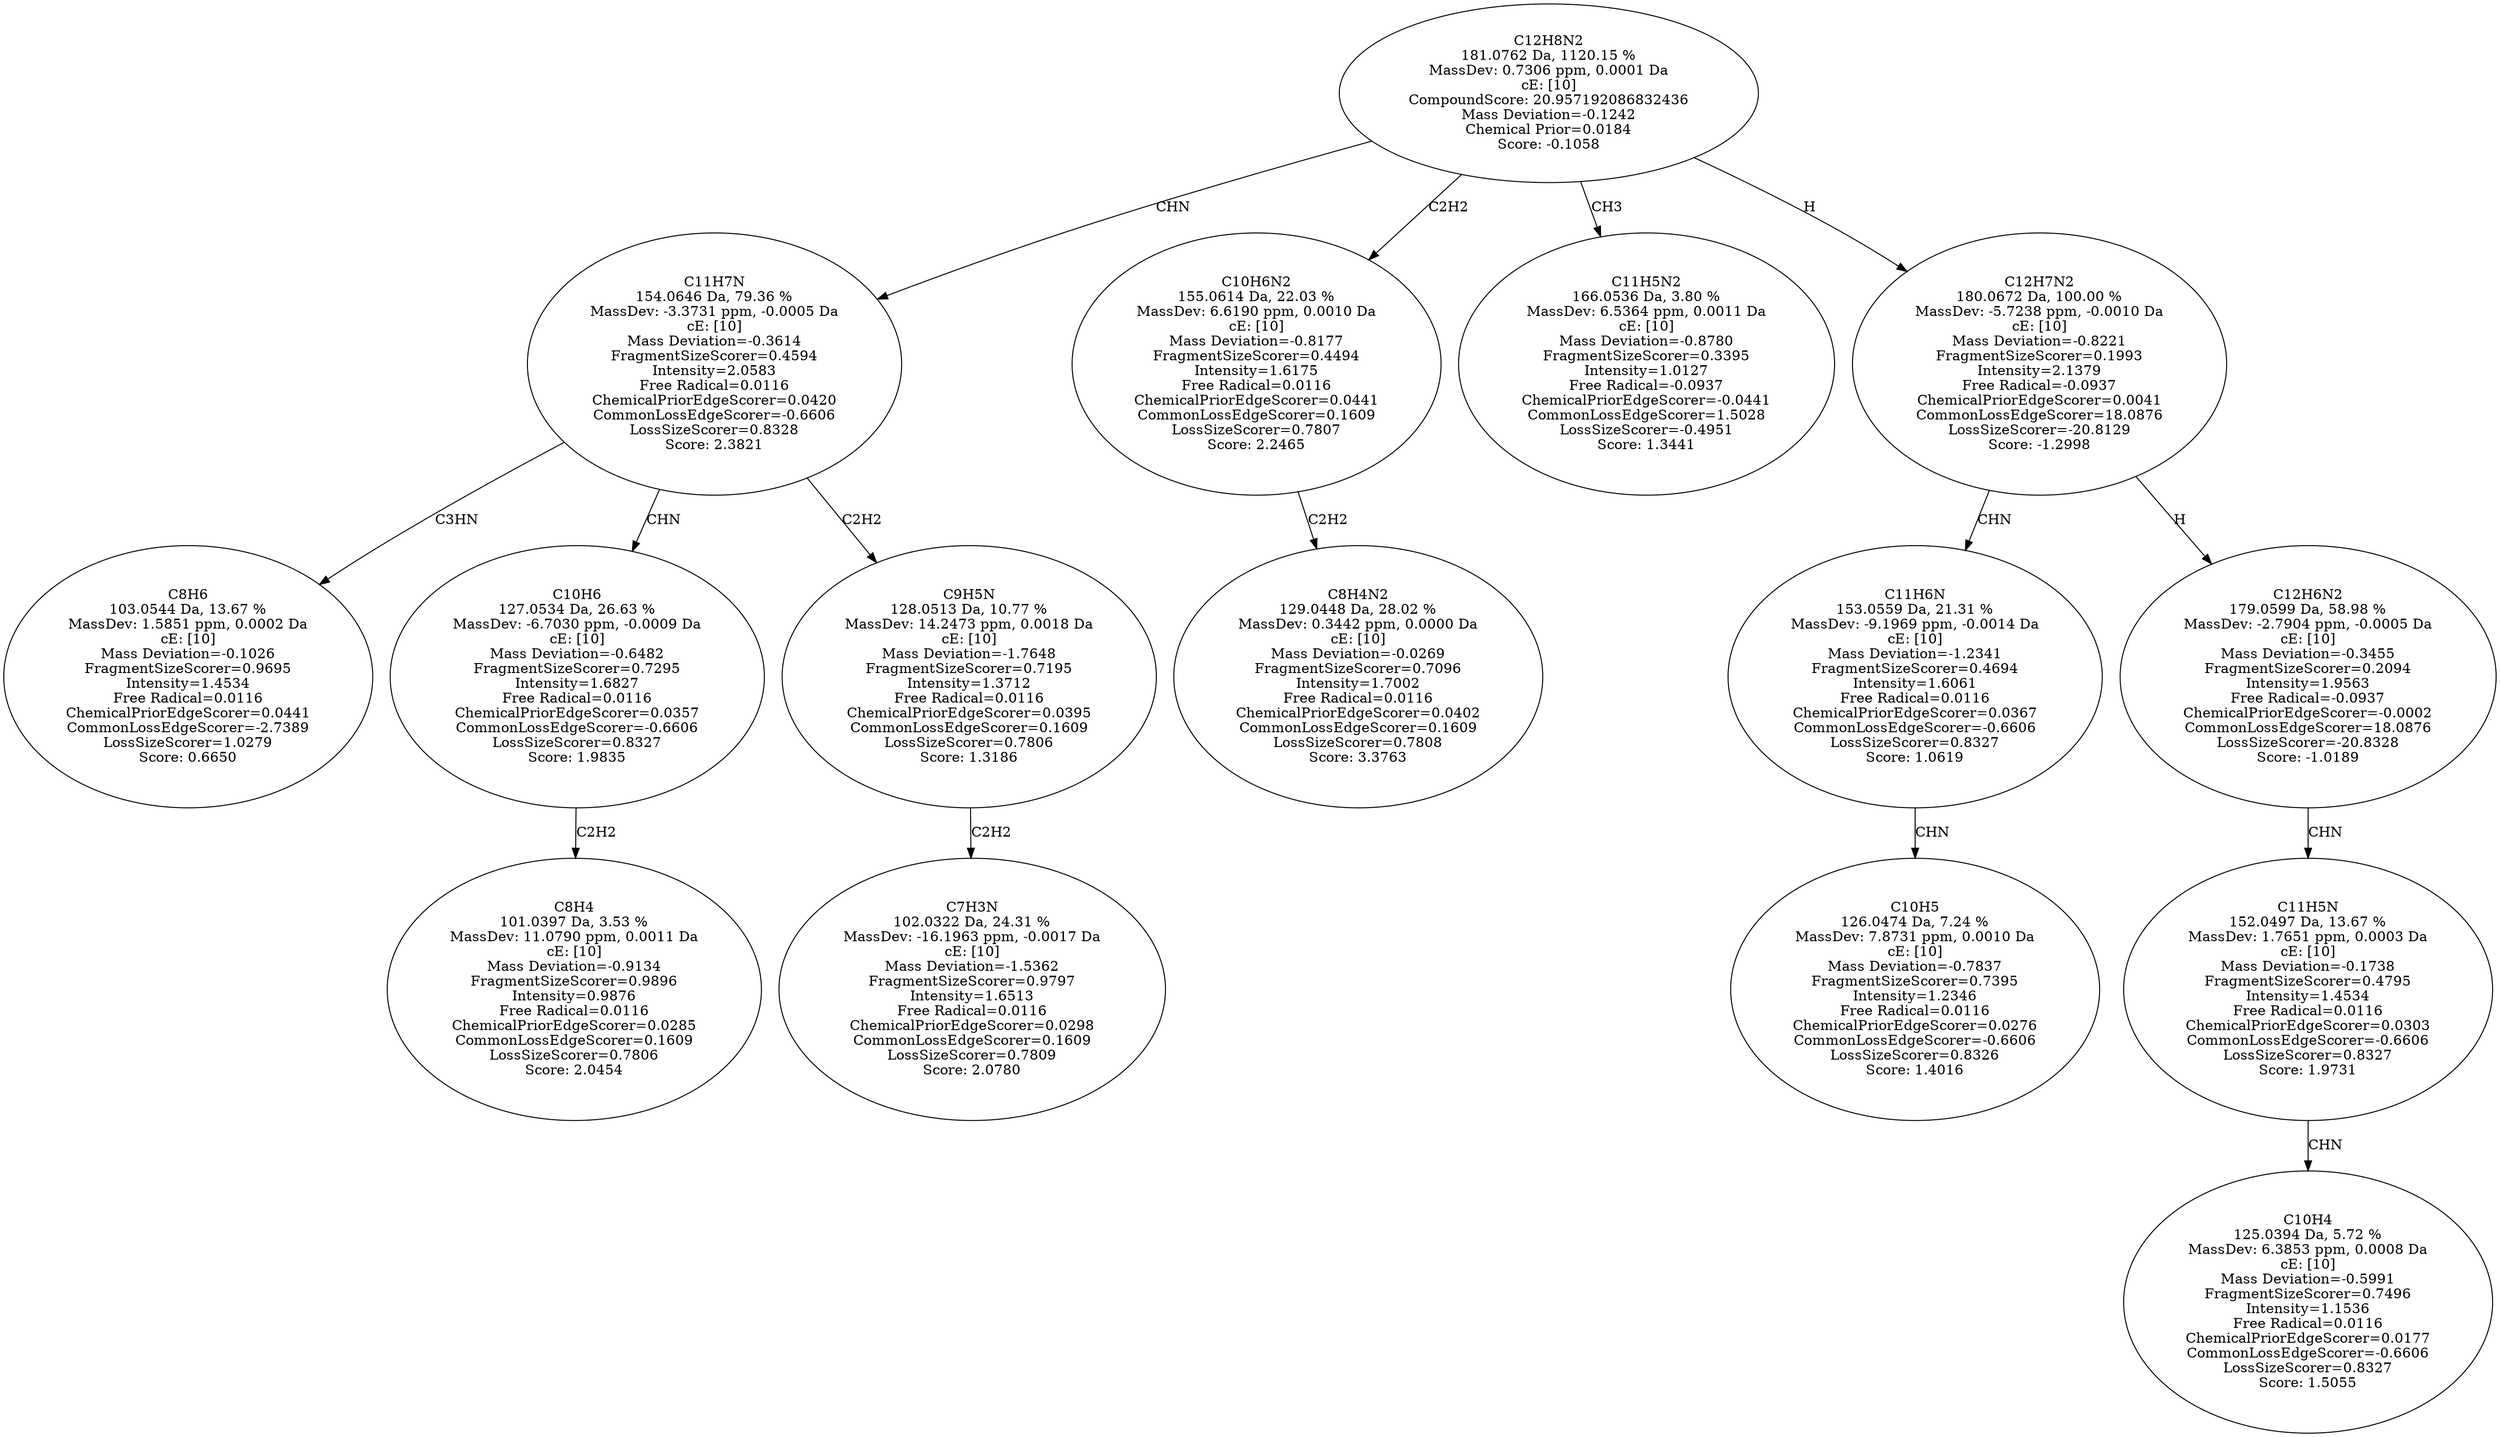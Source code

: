 strict digraph {
v1 [label="C8H6\n103.0544 Da, 13.67 %\nMassDev: 1.5851 ppm, 0.0002 Da\ncE: [10]\nMass Deviation=-0.1026\nFragmentSizeScorer=0.9695\nIntensity=1.4534\nFree Radical=0.0116\nChemicalPriorEdgeScorer=0.0441\nCommonLossEdgeScorer=-2.7389\nLossSizeScorer=1.0279\nScore: 0.6650"];
v2 [label="C8H4\n101.0397 Da, 3.53 %\nMassDev: 11.0790 ppm, 0.0011 Da\ncE: [10]\nMass Deviation=-0.9134\nFragmentSizeScorer=0.9896\nIntensity=0.9876\nFree Radical=0.0116\nChemicalPriorEdgeScorer=0.0285\nCommonLossEdgeScorer=0.1609\nLossSizeScorer=0.7806\nScore: 2.0454"];
v3 [label="C10H6\n127.0534 Da, 26.63 %\nMassDev: -6.7030 ppm, -0.0009 Da\ncE: [10]\nMass Deviation=-0.6482\nFragmentSizeScorer=0.7295\nIntensity=1.6827\nFree Radical=0.0116\nChemicalPriorEdgeScorer=0.0357\nCommonLossEdgeScorer=-0.6606\nLossSizeScorer=0.8327\nScore: 1.9835"];
v4 [label="C7H3N\n102.0322 Da, 24.31 %\nMassDev: -16.1963 ppm, -0.0017 Da\ncE: [10]\nMass Deviation=-1.5362\nFragmentSizeScorer=0.9797\nIntensity=1.6513\nFree Radical=0.0116\nChemicalPriorEdgeScorer=0.0298\nCommonLossEdgeScorer=0.1609\nLossSizeScorer=0.7809\nScore: 2.0780"];
v5 [label="C9H5N\n128.0513 Da, 10.77 %\nMassDev: 14.2473 ppm, 0.0018 Da\ncE: [10]\nMass Deviation=-1.7648\nFragmentSizeScorer=0.7195\nIntensity=1.3712\nFree Radical=0.0116\nChemicalPriorEdgeScorer=0.0395\nCommonLossEdgeScorer=0.1609\nLossSizeScorer=0.7806\nScore: 1.3186"];
v6 [label="C11H7N\n154.0646 Da, 79.36 %\nMassDev: -3.3731 ppm, -0.0005 Da\ncE: [10]\nMass Deviation=-0.3614\nFragmentSizeScorer=0.4594\nIntensity=2.0583\nFree Radical=0.0116\nChemicalPriorEdgeScorer=0.0420\nCommonLossEdgeScorer=-0.6606\nLossSizeScorer=0.8328\nScore: 2.3821"];
v7 [label="C8H4N2\n129.0448 Da, 28.02 %\nMassDev: 0.3442 ppm, 0.0000 Da\ncE: [10]\nMass Deviation=-0.0269\nFragmentSizeScorer=0.7096\nIntensity=1.7002\nFree Radical=0.0116\nChemicalPriorEdgeScorer=0.0402\nCommonLossEdgeScorer=0.1609\nLossSizeScorer=0.7808\nScore: 3.3763"];
v8 [label="C10H6N2\n155.0614 Da, 22.03 %\nMassDev: 6.6190 ppm, 0.0010 Da\ncE: [10]\nMass Deviation=-0.8177\nFragmentSizeScorer=0.4494\nIntensity=1.6175\nFree Radical=0.0116\nChemicalPriorEdgeScorer=0.0441\nCommonLossEdgeScorer=0.1609\nLossSizeScorer=0.7807\nScore: 2.2465"];
v9 [label="C11H5N2\n166.0536 Da, 3.80 %\nMassDev: 6.5364 ppm, 0.0011 Da\ncE: [10]\nMass Deviation=-0.8780\nFragmentSizeScorer=0.3395\nIntensity=1.0127\nFree Radical=-0.0937\nChemicalPriorEdgeScorer=-0.0441\nCommonLossEdgeScorer=1.5028\nLossSizeScorer=-0.4951\nScore: 1.3441"];
v10 [label="C10H5\n126.0474 Da, 7.24 %\nMassDev: 7.8731 ppm, 0.0010 Da\ncE: [10]\nMass Deviation=-0.7837\nFragmentSizeScorer=0.7395\nIntensity=1.2346\nFree Radical=0.0116\nChemicalPriorEdgeScorer=0.0276\nCommonLossEdgeScorer=-0.6606\nLossSizeScorer=0.8326\nScore: 1.4016"];
v11 [label="C11H6N\n153.0559 Da, 21.31 %\nMassDev: -9.1969 ppm, -0.0014 Da\ncE: [10]\nMass Deviation=-1.2341\nFragmentSizeScorer=0.4694\nIntensity=1.6061\nFree Radical=0.0116\nChemicalPriorEdgeScorer=0.0367\nCommonLossEdgeScorer=-0.6606\nLossSizeScorer=0.8327\nScore: 1.0619"];
v12 [label="C10H4\n125.0394 Da, 5.72 %\nMassDev: 6.3853 ppm, 0.0008 Da\ncE: [10]\nMass Deviation=-0.5991\nFragmentSizeScorer=0.7496\nIntensity=1.1536\nFree Radical=0.0116\nChemicalPriorEdgeScorer=0.0177\nCommonLossEdgeScorer=-0.6606\nLossSizeScorer=0.8327\nScore: 1.5055"];
v13 [label="C11H5N\n152.0497 Da, 13.67 %\nMassDev: 1.7651 ppm, 0.0003 Da\ncE: [10]\nMass Deviation=-0.1738\nFragmentSizeScorer=0.4795\nIntensity=1.4534\nFree Radical=0.0116\nChemicalPriorEdgeScorer=0.0303\nCommonLossEdgeScorer=-0.6606\nLossSizeScorer=0.8327\nScore: 1.9731"];
v14 [label="C12H6N2\n179.0599 Da, 58.98 %\nMassDev: -2.7904 ppm, -0.0005 Da\ncE: [10]\nMass Deviation=-0.3455\nFragmentSizeScorer=0.2094\nIntensity=1.9563\nFree Radical=-0.0937\nChemicalPriorEdgeScorer=-0.0002\nCommonLossEdgeScorer=18.0876\nLossSizeScorer=-20.8328\nScore: -1.0189"];
v15 [label="C12H7N2\n180.0672 Da, 100.00 %\nMassDev: -5.7238 ppm, -0.0010 Da\ncE: [10]\nMass Deviation=-0.8221\nFragmentSizeScorer=0.1993\nIntensity=2.1379\nFree Radical=-0.0937\nChemicalPriorEdgeScorer=0.0041\nCommonLossEdgeScorer=18.0876\nLossSizeScorer=-20.8129\nScore: -1.2998"];
v16 [label="C12H8N2\n181.0762 Da, 1120.15 %\nMassDev: 0.7306 ppm, 0.0001 Da\ncE: [10]\nCompoundScore: 20.957192086832436\nMass Deviation=-0.1242\nChemical Prior=0.0184\nScore: -0.1058"];
v6 -> v1 [label="C3HN"];
v3 -> v2 [label="C2H2"];
v6 -> v3 [label="CHN"];
v5 -> v4 [label="C2H2"];
v6 -> v5 [label="C2H2"];
v16 -> v6 [label="CHN"];
v8 -> v7 [label="C2H2"];
v16 -> v8 [label="C2H2"];
v16 -> v9 [label="CH3"];
v11 -> v10 [label="CHN"];
v15 -> v11 [label="CHN"];
v13 -> v12 [label="CHN"];
v14 -> v13 [label="CHN"];
v15 -> v14 [label="H"];
v16 -> v15 [label="H"];
}